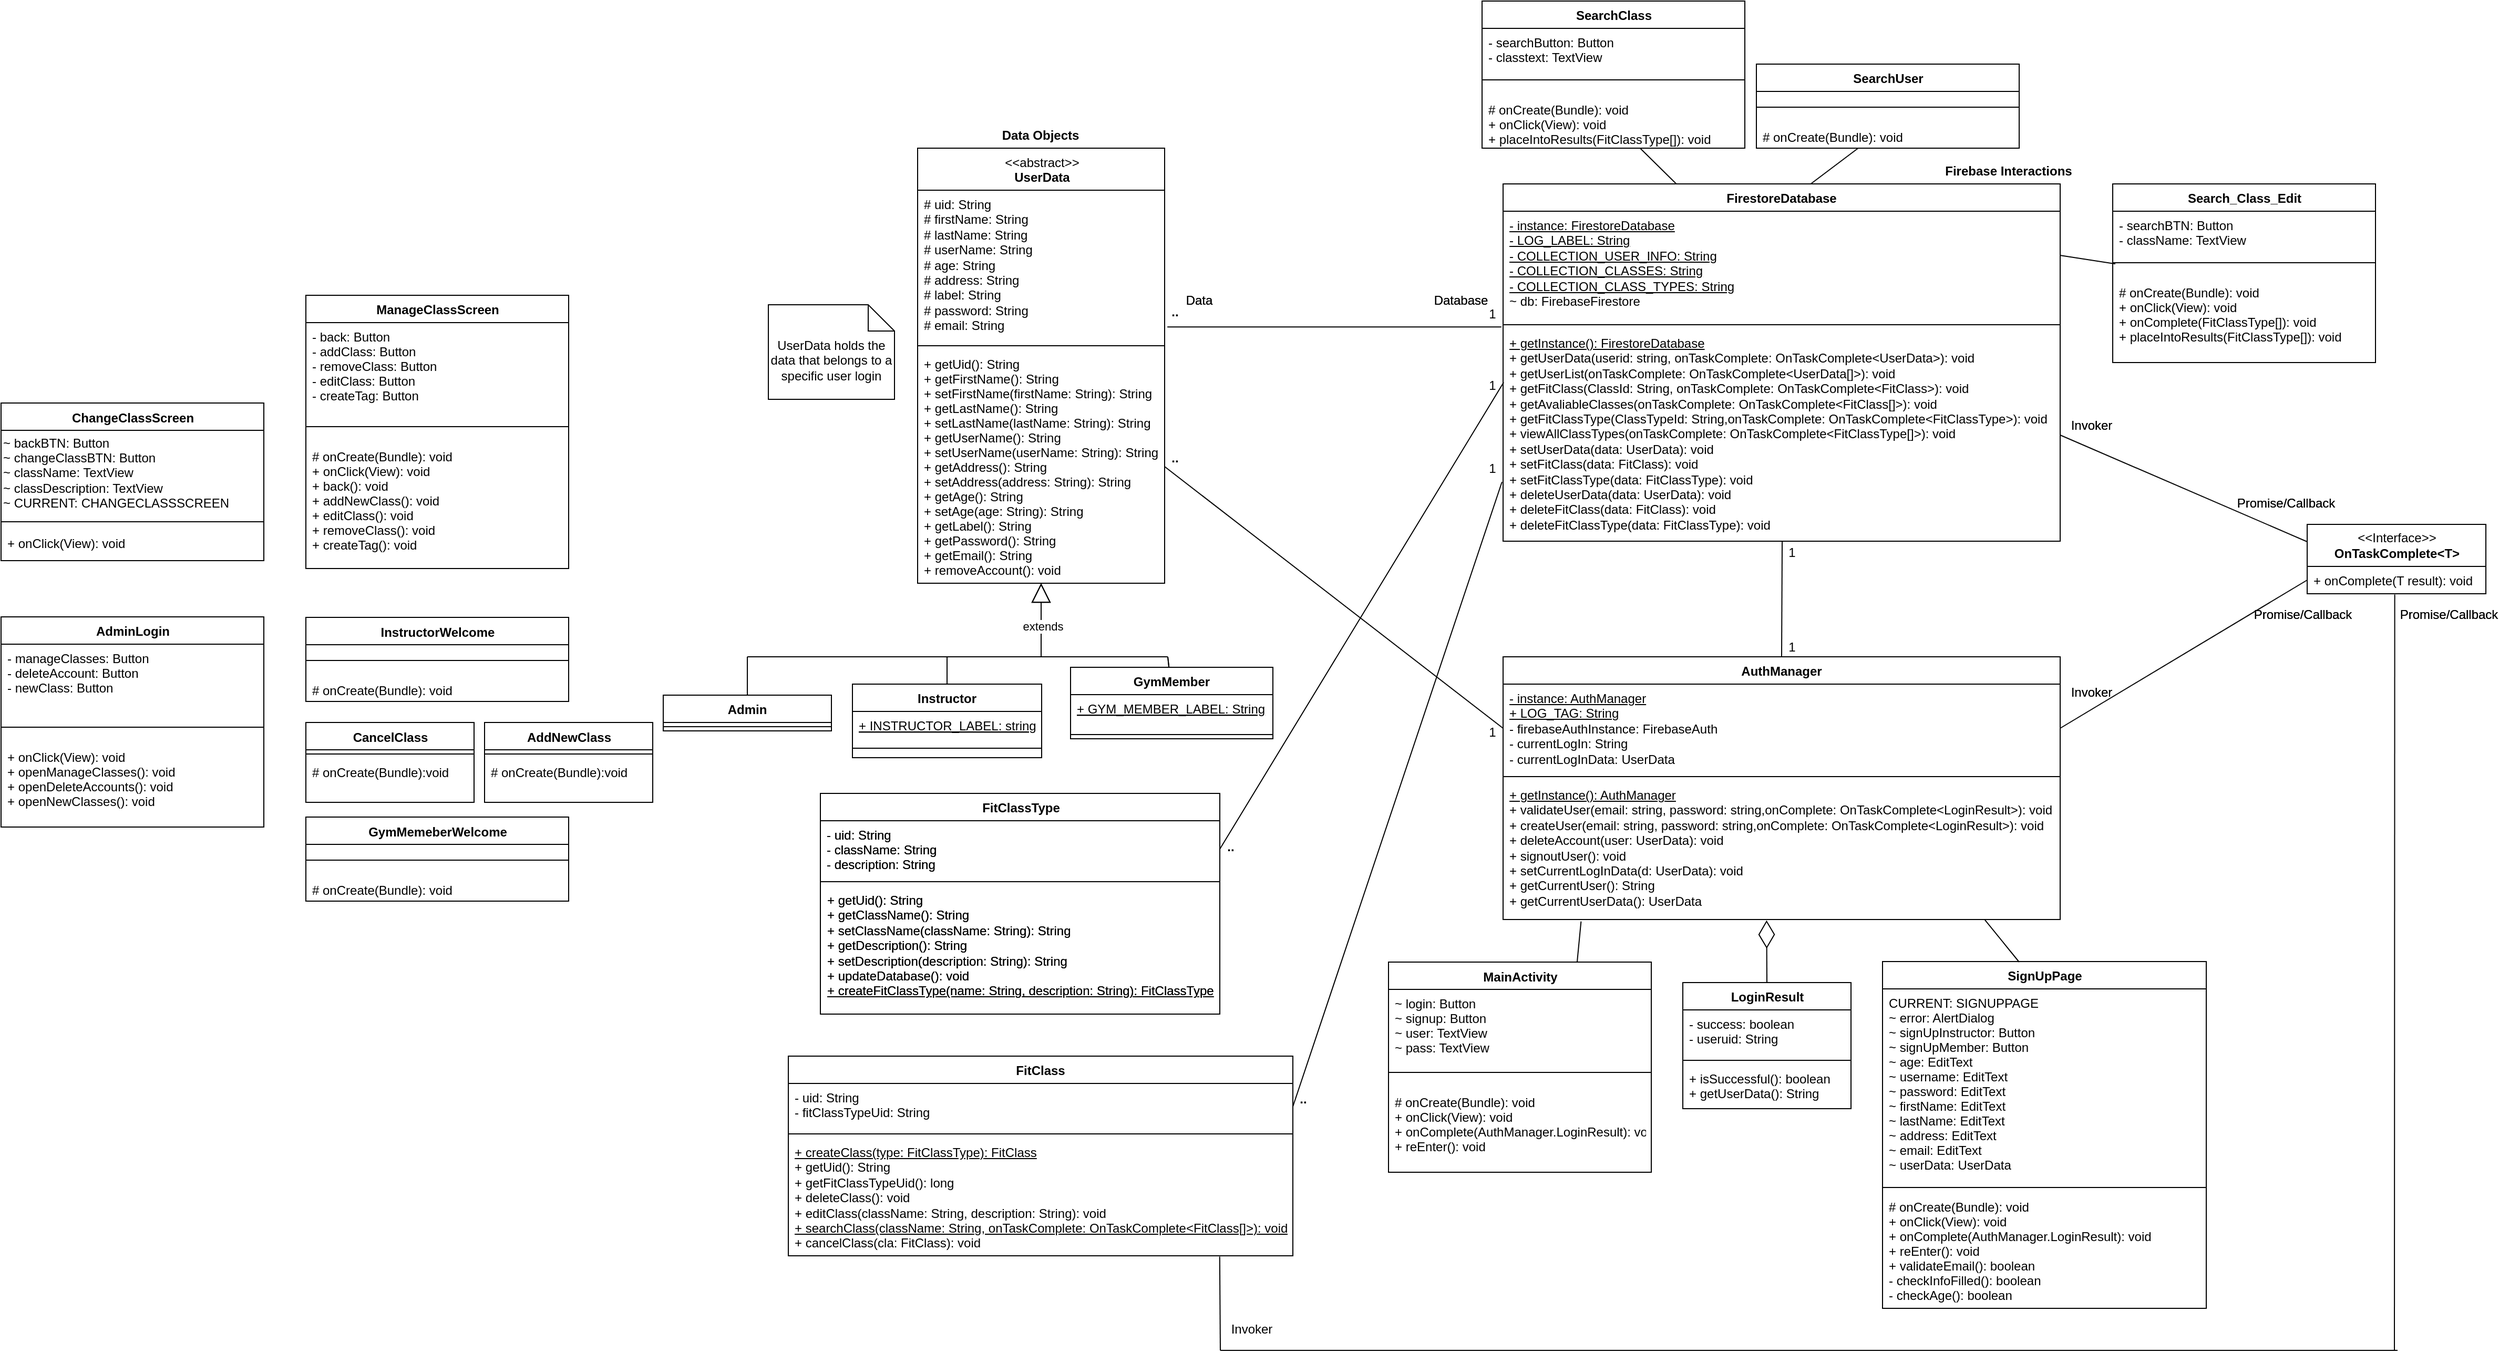 <mxfile version="15.3.5" type="device"><diagram id="C5RBs43oDa-KdzZeNtuy" name="Page-1"><mxGraphModel dx="3160" dy="2649" grid="1" gridSize="10" guides="1" tooltips="1" connect="1" arrows="1" fold="1" page="1" pageScale="1" pageWidth="827" pageHeight="1169" math="0" shadow="0"><root><mxCell id="WIyWlLk6GJQsqaUBKTNV-0"/><mxCell id="WIyWlLk6GJQsqaUBKTNV-1" parent="WIyWlLk6GJQsqaUBKTNV-0"/><mxCell id="qj3Pw4uuOBfCxaDQ0eWG-0" value="FirestoreDatabase&#10;" style="swimlane;fontStyle=1;align=center;verticalAlign=top;childLayout=stackLayout;horizontal=1;startSize=26;horizontalStack=0;resizeParent=1;resizeParentMax=0;resizeLast=0;collapsible=1;marginBottom=0;" parent="WIyWlLk6GJQsqaUBKTNV-1" vertex="1"><mxGeometry x="1469" y="-936" width="530" height="340" as="geometry"/></mxCell><mxCell id="qj3Pw4uuOBfCxaDQ0eWG-1" value="&lt;u&gt;- instance: FirestoreDatabase&lt;/u&gt;&lt;br&gt;&lt;u&gt;- LOG_LABEL: String&lt;/u&gt;&lt;br&gt;&lt;u&gt;- COLLECTION_USER_INFO: String&lt;/u&gt;&lt;br&gt;&lt;u&gt;- COLLECTION_CLASSES: String&lt;/u&gt;&lt;br&gt;&lt;u&gt;- COLLECTION_CLASS_TYPES: String&lt;/u&gt;&lt;br&gt;~ db: FirebaseFirestore" style="text;strokeColor=none;fillColor=none;align=left;verticalAlign=top;spacingLeft=4;spacingRight=4;overflow=hidden;rotatable=0;points=[[0,0.5],[1,0.5]];portConstraint=eastwest;html=1;" parent="qj3Pw4uuOBfCxaDQ0eWG-0" vertex="1"><mxGeometry y="26" width="530" height="104" as="geometry"/></mxCell><mxCell id="qj3Pw4uuOBfCxaDQ0eWG-2" value="" style="line;strokeWidth=1;fillColor=none;align=left;verticalAlign=middle;spacingTop=-1;spacingLeft=3;spacingRight=3;rotatable=0;labelPosition=right;points=[];portConstraint=eastwest;" parent="qj3Pw4uuOBfCxaDQ0eWG-0" vertex="1"><mxGeometry y="130" width="530" height="8" as="geometry"/></mxCell><mxCell id="qj3Pw4uuOBfCxaDQ0eWG-3" value="&lt;u&gt;+ getInstance(): FirestoreDatabase&lt;/u&gt;&lt;br&gt;+ getUserData(userid: string, onTaskComplete: OnTaskComplete&amp;lt;UserData&amp;gt;): void&lt;br&gt;+ getUserList(onTaskComplete: OnTaskComplete&amp;lt;UserData[]&amp;gt;): void&lt;br&gt;+ getFitClass(ClassId: String, onTaskComplete: OnTaskComplete&amp;lt;FitClass&amp;gt;): void&lt;br&gt;+ getAvaliableClasses(onTaskComplete: OnTaskComplete&amp;lt;FitClass[]&amp;gt;): void&lt;br&gt;+ getFitClassType(ClassTypeId: String,onTaskComplete: OnTaskComplete&amp;lt;FitClassType&amp;gt;): void&lt;br&gt;+ viewAllClassTypes(onTaskComplete: OnTaskComplete&amp;lt;FitClassType[]&amp;gt;): void&lt;br&gt;+ setUserData(data: UserData): void&lt;br&gt;+ setFitClass(data: FitClass): void&lt;br&gt;+ setFitClassType(data: FitClassType): void&lt;br&gt;+ deleteUserData(data: UserData): void&lt;br&gt;+ deleteFitClass(data: FitClass): void&lt;br&gt;+ deleteFitClassType(data: FitClassType): void" style="text;strokeColor=none;fillColor=none;align=left;verticalAlign=top;spacingLeft=4;spacingRight=4;overflow=hidden;rotatable=0;points=[[0,0.5],[1,0.5]];portConstraint=eastwest;html=1;" parent="qj3Pw4uuOBfCxaDQ0eWG-0" vertex="1"><mxGeometry y="138" width="530" height="202" as="geometry"/></mxCell><mxCell id="qj3Pw4uuOBfCxaDQ0eWG-4" value="AuthManager" style="swimlane;fontStyle=1;align=center;verticalAlign=top;childLayout=stackLayout;horizontal=1;startSize=26;horizontalStack=0;resizeParent=1;resizeParentMax=0;resizeLast=0;collapsible=1;marginBottom=0;" parent="WIyWlLk6GJQsqaUBKTNV-1" vertex="1"><mxGeometry x="1469" y="-486" width="530" height="250" as="geometry"/></mxCell><mxCell id="qj3Pw4uuOBfCxaDQ0eWG-5" value="&lt;u&gt;- instance: AuthManager&lt;br&gt;+ LOG_TAG: String&lt;/u&gt;&lt;br&gt;- firebaseAuthInstance: FirebaseAuth&lt;br&gt;- currentLogIn: String&lt;br&gt;- currentLogInData: UserData" style="text;strokeColor=none;fillColor=none;align=left;verticalAlign=top;spacingLeft=4;spacingRight=4;overflow=hidden;rotatable=0;points=[[0,0.5],[1,0.5]];portConstraint=eastwest;html=1;" parent="qj3Pw4uuOBfCxaDQ0eWG-4" vertex="1"><mxGeometry y="26" width="530" height="84" as="geometry"/></mxCell><mxCell id="qj3Pw4uuOBfCxaDQ0eWG-6" value="" style="line;strokeWidth=1;fillColor=none;align=left;verticalAlign=middle;spacingTop=-1;spacingLeft=3;spacingRight=3;rotatable=0;labelPosition=right;points=[];portConstraint=eastwest;" parent="qj3Pw4uuOBfCxaDQ0eWG-4" vertex="1"><mxGeometry y="110" width="530" height="8" as="geometry"/></mxCell><mxCell id="qj3Pw4uuOBfCxaDQ0eWG-7" value="&lt;u&gt;+ getInstance(): AuthManager&lt;/u&gt;&lt;br&gt;+ validateUser(email: string, password: string,onComplete: OnTaskComplete&amp;lt;LoginResult&amp;gt;): void&lt;br&gt;+ createUser(email: string, password: string,onComplete: OnTaskComplete&amp;lt;LoginResult&amp;gt;): void&lt;br&gt;+ deleteAccount(user: UserData): void&lt;br&gt;+ signoutUser(): void&lt;br&gt;+ setCurrentLogInData(d: UserData): void&lt;br&gt;+ getCurrentUser(): String&lt;br&gt;+ getCurrentUserData(): UserData" style="text;strokeColor=none;fillColor=none;align=left;verticalAlign=top;spacingLeft=4;spacingRight=4;overflow=hidden;rotatable=0;points=[[0,0.5],[1,0.5]];portConstraint=eastwest;html=1;" parent="qj3Pw4uuOBfCxaDQ0eWG-4" vertex="1"><mxGeometry y="118" width="530" height="132" as="geometry"/></mxCell><mxCell id="qj3Pw4uuOBfCxaDQ0eWG-10" value="&lt;span style=&quot;font-weight: normal&quot;&gt;&amp;lt;&amp;lt;abstract&amp;gt;&amp;gt;&lt;/span&gt;&lt;br&gt;UserData" style="swimlane;fontStyle=1;align=center;verticalAlign=top;childLayout=stackLayout;horizontal=1;startSize=40;horizontalStack=0;resizeParent=1;resizeParentMax=0;resizeLast=0;collapsible=1;marginBottom=0;html=1;" parent="WIyWlLk6GJQsqaUBKTNV-1" vertex="1"><mxGeometry x="912" y="-970" width="235" height="414" as="geometry"/></mxCell><mxCell id="qj3Pw4uuOBfCxaDQ0eWG-11" value="# uid: String&lt;br&gt;# firstName: String&lt;br&gt;# lastName: String&lt;br&gt;# userName: String&lt;br&gt;# age: String&lt;br&gt;# address: String&lt;br&gt;# label: String&lt;br&gt;# password: String&lt;br&gt;# email: String" style="text;strokeColor=none;fillColor=none;align=left;verticalAlign=top;spacingLeft=4;spacingRight=4;overflow=hidden;rotatable=0;points=[[0,0.5],[1,0.5]];portConstraint=eastwest;html=1;" parent="qj3Pw4uuOBfCxaDQ0eWG-10" vertex="1"><mxGeometry y="40" width="235" height="144" as="geometry"/></mxCell><mxCell id="qj3Pw4uuOBfCxaDQ0eWG-12" value="" style="line;strokeWidth=1;fillColor=none;align=left;verticalAlign=middle;spacingTop=-1;spacingLeft=3;spacingRight=3;rotatable=0;labelPosition=right;points=[];portConstraint=eastwest;" parent="qj3Pw4uuOBfCxaDQ0eWG-10" vertex="1"><mxGeometry y="184" width="235" height="8" as="geometry"/></mxCell><mxCell id="qj3Pw4uuOBfCxaDQ0eWG-13" value="+ getUid(): String&#10;+ getFirstName(): String&#10;+ setFirstName(firstName: String): String&#10;+ getLastName(): String&#10;+ setLastName(lastName: String): String&#10;+ getUserName(): String&#10;+ setUserName(userName: String): String&#10;+ getAddress(): String&#10;+ setAddress(address: String): String&#10;+ getAge(): String&#10;+ setAge(age: String): String&#10;+ getLabel(): String&#10;+ getPassword(): String&#10;+ getEmail(): String&#10;+ removeAccount(): void" style="text;strokeColor=none;fillColor=none;align=left;verticalAlign=top;spacingLeft=4;spacingRight=4;overflow=hidden;rotatable=0;points=[[0,0.5],[1,0.5]];portConstraint=eastwest;" parent="qj3Pw4uuOBfCxaDQ0eWG-10" vertex="1"><mxGeometry y="192" width="235" height="222" as="geometry"/></mxCell><mxCell id="qj3Pw4uuOBfCxaDQ0eWG-15" value="Firebase Interactions" style="text;align=center;fontStyle=1;verticalAlign=middle;spacingLeft=3;spacingRight=3;strokeColor=none;rotatable=0;points=[[0,0.5],[1,0.5]];portConstraint=eastwest;" parent="WIyWlLk6GJQsqaUBKTNV-1" vertex="1"><mxGeometry x="1910" y="-962" width="80" height="26" as="geometry"/></mxCell><mxCell id="qj3Pw4uuOBfCxaDQ0eWG-17" value="Data Objects" style="text;align=center;fontStyle=1;verticalAlign=middle;spacingLeft=3;spacingRight=3;strokeColor=none;rotatable=0;points=[[0,0.5],[1,0.5]];portConstraint=eastwest;" parent="WIyWlLk6GJQsqaUBKTNV-1" vertex="1"><mxGeometry x="989" y="-996" width="80" height="26" as="geometry"/></mxCell><mxCell id="qj3Pw4uuOBfCxaDQ0eWG-18" value="FitClass" style="swimlane;fontStyle=1;align=center;verticalAlign=top;childLayout=stackLayout;horizontal=1;startSize=26;horizontalStack=0;resizeParent=1;resizeParentMax=0;resizeLast=0;collapsible=1;marginBottom=0;" parent="WIyWlLk6GJQsqaUBKTNV-1" vertex="1"><mxGeometry x="789" y="-106" width="480" height="190" as="geometry"/></mxCell><mxCell id="qj3Pw4uuOBfCxaDQ0eWG-19" value="- uid: String&#10;- fitClassTypeUid: String" style="text;strokeColor=none;fillColor=none;align=left;verticalAlign=top;spacingLeft=4;spacingRight=4;overflow=hidden;rotatable=0;points=[[0,0.5],[1,0.5]];portConstraint=eastwest;" parent="qj3Pw4uuOBfCxaDQ0eWG-18" vertex="1"><mxGeometry y="26" width="480" height="44" as="geometry"/></mxCell><mxCell id="qj3Pw4uuOBfCxaDQ0eWG-20" value="" style="line;strokeWidth=1;fillColor=none;align=left;verticalAlign=middle;spacingTop=-1;spacingLeft=3;spacingRight=3;rotatable=0;labelPosition=right;points=[];portConstraint=eastwest;" parent="qj3Pw4uuOBfCxaDQ0eWG-18" vertex="1"><mxGeometry y="70" width="480" height="8" as="geometry"/></mxCell><mxCell id="qj3Pw4uuOBfCxaDQ0eWG-21" value="&lt;u&gt;+ createClass(type: FitClassType): FitClass&lt;/u&gt;&lt;br&gt;+ getUid(): String&lt;br&gt;+ getFitClassTypeUid(): long&lt;br&gt;+ deleteClass(): void&lt;br&gt;+ editClass(className: String, description: String): void&lt;br&gt;&lt;u&gt;+ searchClass(className: String, onTaskComplete: OnTaskComplete&amp;lt;FitClass[]&amp;gt;): void&lt;/u&gt;&lt;br&gt;+ cancelClass(cla: FitClass): void" style="text;strokeColor=none;fillColor=none;align=left;verticalAlign=top;spacingLeft=4;spacingRight=4;overflow=hidden;rotatable=0;points=[[0,0.5],[1,0.5]];portConstraint=eastwest;html=1;" parent="qj3Pw4uuOBfCxaDQ0eWG-18" vertex="1"><mxGeometry y="78" width="480" height="112" as="geometry"/></mxCell><mxCell id="qj3Pw4uuOBfCxaDQ0eWG-22" value="UserData holds the data that belongs to a specific user login" style="shape=note2;boundedLbl=1;whiteSpace=wrap;html=1;size=25;verticalAlign=top;align=center;" parent="WIyWlLk6GJQsqaUBKTNV-1" vertex="1"><mxGeometry x="770" y="-821" width="120" height="90" as="geometry"/></mxCell><mxCell id="qj3Pw4uuOBfCxaDQ0eWG-23" value="Admin" style="swimlane;fontStyle=1;align=center;verticalAlign=top;childLayout=stackLayout;horizontal=1;startSize=26;horizontalStack=0;resizeParent=1;resizeParentMax=0;resizeLast=0;collapsible=1;marginBottom=0;" parent="WIyWlLk6GJQsqaUBKTNV-1" vertex="1"><mxGeometry x="670" y="-449.5" width="160" height="34" as="geometry"/></mxCell><mxCell id="qj3Pw4uuOBfCxaDQ0eWG-25" value="" style="line;strokeWidth=1;fillColor=none;align=left;verticalAlign=middle;spacingTop=-1;spacingLeft=3;spacingRight=3;rotatable=0;labelPosition=right;points=[];portConstraint=eastwest;" parent="qj3Pw4uuOBfCxaDQ0eWG-23" vertex="1"><mxGeometry y="26" width="160" height="8" as="geometry"/></mxCell><mxCell id="qj3Pw4uuOBfCxaDQ0eWG-27" value="Instructor" style="swimlane;fontStyle=1;align=center;verticalAlign=top;childLayout=stackLayout;horizontal=1;startSize=26;horizontalStack=0;resizeParent=1;resizeParentMax=0;resizeLast=0;collapsible=1;marginBottom=0;" parent="WIyWlLk6GJQsqaUBKTNV-1" vertex="1"><mxGeometry x="850" y="-460" width="180" height="70" as="geometry"/></mxCell><mxCell id="qj3Pw4uuOBfCxaDQ0eWG-28" value="+ INSTRUCTOR_LABEL: string" style="text;strokeColor=none;fillColor=none;align=left;verticalAlign=top;spacingLeft=4;spacingRight=4;overflow=hidden;rotatable=0;points=[[0,0.5],[1,0.5]];portConstraint=eastwest;fontStyle=4" parent="qj3Pw4uuOBfCxaDQ0eWG-27" vertex="1"><mxGeometry y="26" width="180" height="26" as="geometry"/></mxCell><mxCell id="qj3Pw4uuOBfCxaDQ0eWG-29" value="" style="line;strokeWidth=1;fillColor=none;align=left;verticalAlign=middle;spacingTop=-1;spacingLeft=3;spacingRight=3;rotatable=0;labelPosition=right;points=[];portConstraint=eastwest;" parent="qj3Pw4uuOBfCxaDQ0eWG-27" vertex="1"><mxGeometry y="52" width="180" height="18" as="geometry"/></mxCell><mxCell id="qj3Pw4uuOBfCxaDQ0eWG-31" value="GymMember" style="swimlane;fontStyle=1;align=center;verticalAlign=top;childLayout=stackLayout;horizontal=1;startSize=26;horizontalStack=0;resizeParent=1;resizeParentMax=0;resizeLast=0;collapsible=1;marginBottom=0;" parent="WIyWlLk6GJQsqaUBKTNV-1" vertex="1"><mxGeometry x="1057.5" y="-476" width="192.5" height="68" as="geometry"/></mxCell><mxCell id="qj3Pw4uuOBfCxaDQ0eWG-32" value="+ GYM_MEMBER_LABEL: String" style="text;strokeColor=none;fillColor=none;align=left;verticalAlign=top;spacingLeft=4;spacingRight=4;overflow=hidden;rotatable=0;points=[[0,0.5],[1,0.5]];portConstraint=eastwest;fontStyle=4" parent="qj3Pw4uuOBfCxaDQ0eWG-31" vertex="1"><mxGeometry y="26" width="192.5" height="34" as="geometry"/></mxCell><mxCell id="qj3Pw4uuOBfCxaDQ0eWG-33" value="" style="line;strokeWidth=1;fillColor=none;align=left;verticalAlign=middle;spacingTop=-1;spacingLeft=3;spacingRight=3;rotatable=0;labelPosition=right;points=[];portConstraint=eastwest;" parent="qj3Pw4uuOBfCxaDQ0eWG-31" vertex="1"><mxGeometry y="60" width="192.5" height="8" as="geometry"/></mxCell><mxCell id="qj3Pw4uuOBfCxaDQ0eWG-36" value="extends" style="endArrow=block;endSize=16;endFill=0;html=1;entryX=0.5;entryY=1;entryDx=0;entryDy=0;entryPerimeter=0;" parent="WIyWlLk6GJQsqaUBKTNV-1" target="qj3Pw4uuOBfCxaDQ0eWG-13" edge="1"><mxGeometry x="-0.133" y="-1" width="160" relative="1" as="geometry"><mxPoint x="1029.5" y="-486" as="sourcePoint"/><mxPoint x="1031.5" y="-556" as="targetPoint"/><mxPoint y="1" as="offset"/></mxGeometry></mxCell><mxCell id="qj3Pw4uuOBfCxaDQ0eWG-38" value="" style="endArrow=none;html=1;" parent="WIyWlLk6GJQsqaUBKTNV-1" edge="1"><mxGeometry width="50" height="50" relative="1" as="geometry"><mxPoint x="750" y="-486" as="sourcePoint"/><mxPoint x="1150" y="-486" as="targetPoint"/></mxGeometry></mxCell><mxCell id="qj3Pw4uuOBfCxaDQ0eWG-39" value="" style="endArrow=none;html=1;exitX=0.486;exitY=-0.007;exitDx=0;exitDy=0;exitPerimeter=0;" parent="WIyWlLk6GJQsqaUBKTNV-1" source="qj3Pw4uuOBfCxaDQ0eWG-31" edge="1"><mxGeometry width="50" height="50" relative="1" as="geometry"><mxPoint x="1000" y="-256" as="sourcePoint"/><mxPoint x="1150" y="-486" as="targetPoint"/></mxGeometry></mxCell><mxCell id="qj3Pw4uuOBfCxaDQ0eWG-40" value="" style="endArrow=none;html=1;exitX=0.5;exitY=0;exitDx=0;exitDy=0;" parent="WIyWlLk6GJQsqaUBKTNV-1" source="qj3Pw4uuOBfCxaDQ0eWG-23" edge="1"><mxGeometry width="50" height="50" relative="1" as="geometry"><mxPoint x="830" y="-246" as="sourcePoint"/><mxPoint x="750" y="-486" as="targetPoint"/></mxGeometry></mxCell><mxCell id="qj3Pw4uuOBfCxaDQ0eWG-41" value="" style="endArrow=none;html=1;exitX=0.5;exitY=0;exitDx=0;exitDy=0;" parent="WIyWlLk6GJQsqaUBKTNV-1" source="qj3Pw4uuOBfCxaDQ0eWG-27" edge="1"><mxGeometry width="50" height="50" relative="1" as="geometry"><mxPoint x="980" y="-136" as="sourcePoint"/><mxPoint x="940" y="-486" as="targetPoint"/></mxGeometry></mxCell><mxCell id="KuLqI49KW8a4QAhjE9KD-0" value="" style="endArrow=diamondThin;endFill=0;endSize=24;html=1;sourcePerimeterSpacing=8;targetPerimeterSpacing=8;exitX=0.5;exitY=0;exitDx=0;exitDy=0;entryX=0.473;entryY=1.006;entryDx=0;entryDy=0;entryPerimeter=0;" parent="WIyWlLk6GJQsqaUBKTNV-1" source="KuLqI49KW8a4QAhjE9KD-1" target="qj3Pw4uuOBfCxaDQ0eWG-7" edge="1"><mxGeometry width="160" relative="1" as="geometry"><mxPoint x="1484" y="-108" as="sourcePoint"/><mxPoint x="1719" y="-256" as="targetPoint"/></mxGeometry></mxCell><mxCell id="KuLqI49KW8a4QAhjE9KD-1" value="LoginResult" style="swimlane;fontStyle=1;align=center;verticalAlign=top;childLayout=stackLayout;horizontal=1;startSize=26;horizontalStack=0;resizeParent=1;resizeParentMax=0;resizeLast=0;collapsible=1;marginBottom=0;hachureGap=4;pointerEvents=0;html=1;" parent="WIyWlLk6GJQsqaUBKTNV-1" vertex="1"><mxGeometry x="1640" y="-176" width="160" height="120" as="geometry"/></mxCell><mxCell id="KuLqI49KW8a4QAhjE9KD-2" value="- success: boolean&#10;- useruid: String " style="text;strokeColor=none;fillColor=none;align=left;verticalAlign=top;spacingLeft=4;spacingRight=4;overflow=hidden;rotatable=0;points=[[0,0.5],[1,0.5]];portConstraint=eastwest;" parent="KuLqI49KW8a4QAhjE9KD-1" vertex="1"><mxGeometry y="26" width="160" height="44" as="geometry"/></mxCell><mxCell id="KuLqI49KW8a4QAhjE9KD-3" value="" style="line;strokeWidth=1;fillColor=none;align=left;verticalAlign=middle;spacingTop=-1;spacingLeft=3;spacingRight=3;rotatable=0;labelPosition=right;points=[];portConstraint=eastwest;" parent="KuLqI49KW8a4QAhjE9KD-1" vertex="1"><mxGeometry y="70" width="160" height="8" as="geometry"/></mxCell><mxCell id="KuLqI49KW8a4QAhjE9KD-4" value="+ isSuccessful(): boolean&#10;+ getUserData(): String" style="text;strokeColor=none;fillColor=none;align=left;verticalAlign=top;spacingLeft=4;spacingRight=4;overflow=hidden;rotatable=0;points=[[0,0.5],[1,0.5]];portConstraint=eastwest;" parent="KuLqI49KW8a4QAhjE9KD-1" vertex="1"><mxGeometry y="78" width="160" height="42" as="geometry"/></mxCell><mxCell id="KuLqI49KW8a4QAhjE9KD-5" value="&amp;lt;&amp;lt;Interface&amp;gt;&amp;gt;&lt;br&gt;&lt;b&gt;OnTaskComplete&amp;lt;T&amp;gt;&lt;/b&gt;" style="swimlane;fontStyle=0;childLayout=stackLayout;horizontal=1;startSize=40;fillColor=none;horizontalStack=0;resizeParent=1;resizeParentMax=0;resizeLast=0;collapsible=1;marginBottom=0;hachureGap=4;pointerEvents=0;html=1;" parent="WIyWlLk6GJQsqaUBKTNV-1" vertex="1"><mxGeometry x="2234" y="-612" width="170" height="66" as="geometry"/></mxCell><mxCell id="KuLqI49KW8a4QAhjE9KD-6" value="+ onComplete(T result): void" style="text;strokeColor=none;fillColor=none;align=left;verticalAlign=top;spacingLeft=4;spacingRight=4;overflow=hidden;rotatable=0;points=[[0,0.5],[1,0.5]];portConstraint=eastwest;" parent="KuLqI49KW8a4QAhjE9KD-5" vertex="1"><mxGeometry y="40" width="170" height="26" as="geometry"/></mxCell><mxCell id="KuLqI49KW8a4QAhjE9KD-13" value="" style="endArrow=none;html=1;startSize=14;endSize=14;sourcePerimeterSpacing=8;targetPerimeterSpacing=8;entryX=1;entryY=0.5;entryDx=0;entryDy=0;exitX=0;exitY=0.25;exitDx=0;exitDy=0;" parent="WIyWlLk6GJQsqaUBKTNV-1" source="KuLqI49KW8a4QAhjE9KD-5" target="qj3Pw4uuOBfCxaDQ0eWG-3" edge="1"><mxGeometry width="50" height="50" relative="1" as="geometry"><mxPoint x="2209" y="-586" as="sourcePoint"/><mxPoint x="2359" y="-702" as="targetPoint"/></mxGeometry></mxCell><mxCell id="KuLqI49KW8a4QAhjE9KD-14" value="" style="endArrow=none;html=1;startSize=14;endSize=14;sourcePerimeterSpacing=8;targetPerimeterSpacing=8;exitX=0;exitY=0.5;exitDx=0;exitDy=0;entryX=1;entryY=0.5;entryDx=0;entryDy=0;" parent="WIyWlLk6GJQsqaUBKTNV-1" source="KuLqI49KW8a4QAhjE9KD-6" target="qj3Pw4uuOBfCxaDQ0eWG-5" edge="1"><mxGeometry width="50" height="50" relative="1" as="geometry"><mxPoint x="2019" y="-572" as="sourcePoint"/><mxPoint x="2399" y="-682" as="targetPoint"/></mxGeometry></mxCell><mxCell id="KuLqI49KW8a4QAhjE9KD-15" value="Promise/Callback" style="text;html=1;strokeColor=none;fillColor=none;align=center;verticalAlign=middle;whiteSpace=wrap;rounded=0;hachureGap=4;pointerEvents=0;" parent="WIyWlLk6GJQsqaUBKTNV-1" vertex="1"><mxGeometry x="2194" y="-642" width="40" height="20" as="geometry"/></mxCell><mxCell id="KuLqI49KW8a4QAhjE9KD-16" value="Promise/Callback" style="text;html=1;strokeColor=none;fillColor=none;align=center;verticalAlign=middle;whiteSpace=wrap;rounded=0;hachureGap=4;pointerEvents=0;" parent="WIyWlLk6GJQsqaUBKTNV-1" vertex="1"><mxGeometry x="2210" y="-536" width="40" height="20" as="geometry"/></mxCell><mxCell id="KuLqI49KW8a4QAhjE9KD-17" value="Invoker" style="text;html=1;strokeColor=none;fillColor=none;align=center;verticalAlign=middle;whiteSpace=wrap;rounded=0;hachureGap=4;pointerEvents=0;" parent="WIyWlLk6GJQsqaUBKTNV-1" vertex="1"><mxGeometry x="2009" y="-716" width="40" height="20" as="geometry"/></mxCell><mxCell id="KuLqI49KW8a4QAhjE9KD-18" value="Invoker" style="text;html=1;strokeColor=none;fillColor=none;align=center;verticalAlign=middle;whiteSpace=wrap;rounded=0;hachureGap=4;pointerEvents=0;" parent="WIyWlLk6GJQsqaUBKTNV-1" vertex="1"><mxGeometry x="2009" y="-462" width="40" height="20" as="geometry"/></mxCell><mxCell id="KuLqI49KW8a4QAhjE9KD-19" value="" style="endArrow=none;html=1;startSize=14;endSize=14;sourcePerimeterSpacing=8;targetPerimeterSpacing=8;entryX=-0.003;entryY=-0.009;entryDx=0;entryDy=0;entryPerimeter=0;exitX=1.011;exitY=0.904;exitDx=0;exitDy=0;exitPerimeter=0;" parent="WIyWlLk6GJQsqaUBKTNV-1" source="qj3Pw4uuOBfCxaDQ0eWG-11" target="qj3Pw4uuOBfCxaDQ0eWG-3" edge="1"><mxGeometry width="50" height="50" relative="1" as="geometry"><mxPoint x="1289" y="-686" as="sourcePoint"/><mxPoint x="1339" y="-736" as="targetPoint"/></mxGeometry></mxCell><mxCell id="KuLqI49KW8a4QAhjE9KD-20" value="Data" style="text;html=1;strokeColor=none;fillColor=none;align=center;verticalAlign=middle;whiteSpace=wrap;rounded=0;hachureGap=4;pointerEvents=0;" parent="WIyWlLk6GJQsqaUBKTNV-1" vertex="1"><mxGeometry x="1159.5" y="-835" width="40" height="20" as="geometry"/></mxCell><mxCell id="KuLqI49KW8a4QAhjE9KD-21" value="Database" style="text;html=1;strokeColor=none;fillColor=none;align=center;verticalAlign=middle;whiteSpace=wrap;rounded=0;hachureGap=4;pointerEvents=0;" parent="WIyWlLk6GJQsqaUBKTNV-1" vertex="1"><mxGeometry x="1409" y="-835" width="40" height="20" as="geometry"/></mxCell><mxCell id="KuLqI49KW8a4QAhjE9KD-24" value="" style="endArrow=none;html=1;startSize=14;endSize=14;sourcePerimeterSpacing=8;targetPerimeterSpacing=8;entryX=0.49;entryY=1.027;entryDx=0;entryDy=0;entryPerimeter=0;" parent="WIyWlLk6GJQsqaUBKTNV-1" target="KuLqI49KW8a4QAhjE9KD-6" edge="1"><mxGeometry width="50" height="50" relative="1" as="geometry"><mxPoint x="2317" y="174" as="sourcePoint"/><mxPoint x="2369" y="-436" as="targetPoint"/></mxGeometry></mxCell><mxCell id="KuLqI49KW8a4QAhjE9KD-26" value="Promise/Callback" style="text;html=1;strokeColor=none;fillColor=none;align=center;verticalAlign=middle;whiteSpace=wrap;rounded=0;hachureGap=4;pointerEvents=0;" parent="WIyWlLk6GJQsqaUBKTNV-1" vertex="1"><mxGeometry x="2349" y="-536" width="40" height="20" as="geometry"/></mxCell><mxCell id="KuLqI49KW8a4QAhjE9KD-27" value="FitClassType" style="swimlane;fontStyle=1;align=center;verticalAlign=top;childLayout=stackLayout;horizontal=1;startSize=26;horizontalStack=0;resizeParent=1;resizeParentMax=0;resizeLast=0;collapsible=1;marginBottom=0;hachureGap=4;pointerEvents=0;html=1;" parent="WIyWlLk6GJQsqaUBKTNV-1" vertex="1"><mxGeometry x="819.5" y="-356" width="380" height="210" as="geometry"/></mxCell><mxCell id="KuLqI49KW8a4QAhjE9KD-28" value="- uid: String&#10;- className: String&#10;- description: String&#10;" style="text;strokeColor=none;fillColor=none;align=left;verticalAlign=top;spacingLeft=4;spacingRight=4;overflow=hidden;rotatable=0;points=[[0,0.5],[1,0.5]];portConstraint=eastwest;" parent="KuLqI49KW8a4QAhjE9KD-27" vertex="1"><mxGeometry y="26" width="380" height="54" as="geometry"/></mxCell><mxCell id="KuLqI49KW8a4QAhjE9KD-29" value="" style="line;strokeWidth=1;fillColor=none;align=left;verticalAlign=middle;spacingTop=-1;spacingLeft=3;spacingRight=3;rotatable=0;labelPosition=right;points=[];portConstraint=eastwest;" parent="KuLqI49KW8a4QAhjE9KD-27" vertex="1"><mxGeometry y="80" width="380" height="8" as="geometry"/></mxCell><mxCell id="KuLqI49KW8a4QAhjE9KD-30" value="+ getUid(): String&lt;br&gt;+ getClassName(): String&lt;br&gt;+ setClassName(className: String): String&lt;br&gt;+ getDescription(): String&lt;br&gt;+ setDescription(description: String): String&lt;br&gt;+ updateDatabase(): void&lt;br&gt;&lt;u&gt;+ createFitClassType(name: String, description: String): FitClassType&lt;/u&gt;" style="text;strokeColor=none;fillColor=none;align=left;verticalAlign=top;spacingLeft=4;spacingRight=4;overflow=hidden;rotatable=0;points=[[0,0.5],[1,0.5]];portConstraint=eastwest;html=1;" parent="KuLqI49KW8a4QAhjE9KD-27" vertex="1"><mxGeometry y="88" width="380" height="122" as="geometry"/></mxCell><mxCell id="KuLqI49KW8a4QAhjE9KD-31" value="" style="endArrow=none;html=1;startSize=14;endSize=14;sourcePerimeterSpacing=8;targetPerimeterSpacing=8;entryX=0;entryY=0.5;entryDx=0;entryDy=0;exitX=1;exitY=0.5;exitDx=0;exitDy=0;" parent="WIyWlLk6GJQsqaUBKTNV-1" source="qj3Pw4uuOBfCxaDQ0eWG-13" target="qj3Pw4uuOBfCxaDQ0eWG-5" edge="1"><mxGeometry width="50" height="50" relative="1" as="geometry"><mxPoint x="1319" y="-516" as="sourcePoint"/><mxPoint x="1369" y="-566" as="targetPoint"/></mxGeometry></mxCell><mxCell id="KuLqI49KW8a4QAhjE9KD-32" value="" style="endArrow=none;html=1;startSize=14;endSize=14;sourcePerimeterSpacing=8;targetPerimeterSpacing=8;exitX=1;exitY=0.5;exitDx=0;exitDy=0;entryX=0.001;entryY=0.252;entryDx=0;entryDy=0;entryPerimeter=0;" parent="WIyWlLk6GJQsqaUBKTNV-1" source="KuLqI49KW8a4QAhjE9KD-28" target="qj3Pw4uuOBfCxaDQ0eWG-3" edge="1"><mxGeometry width="50" height="50" relative="1" as="geometry"><mxPoint x="1229" y="-386" as="sourcePoint"/><mxPoint x="1279" y="-436" as="targetPoint"/></mxGeometry></mxCell><mxCell id="KuLqI49KW8a4QAhjE9KD-33" value="" style="endArrow=none;html=1;startSize=14;endSize=14;sourcePerimeterSpacing=8;targetPerimeterSpacing=8;exitX=1;exitY=0.5;exitDx=0;exitDy=0;entryX=-0.002;entryY=0.721;entryDx=0;entryDy=0;entryPerimeter=0;" parent="WIyWlLk6GJQsqaUBKTNV-1" source="qj3Pw4uuOBfCxaDQ0eWG-19" target="qj3Pw4uuOBfCxaDQ0eWG-3" edge="1"><mxGeometry width="50" height="50" relative="1" as="geometry"><mxPoint x="1299" y="-196" as="sourcePoint"/><mxPoint x="1349" y="-246" as="targetPoint"/></mxGeometry></mxCell><mxCell id="SnNktxE2FoXoKytn3FZG-4" value="AddNewClass" style="swimlane;fontStyle=1;align=center;verticalAlign=top;childLayout=stackLayout;horizontal=1;startSize=26;horizontalStack=0;resizeParent=1;resizeParentMax=0;resizeLast=0;collapsible=1;marginBottom=0;hachureGap=4;pointerEvents=0;html=1;" parent="WIyWlLk6GJQsqaUBKTNV-1" vertex="1"><mxGeometry x="500" y="-423.5" width="160" height="76" as="geometry"/></mxCell><mxCell id="SnNktxE2FoXoKytn3FZG-6" value="" style="line;strokeWidth=1;fillColor=none;align=left;verticalAlign=middle;spacingTop=-1;spacingLeft=3;spacingRight=3;rotatable=0;labelPosition=right;points=[];portConstraint=eastwest;" parent="SnNktxE2FoXoKytn3FZG-4" vertex="1"><mxGeometry y="26" width="160" height="8" as="geometry"/></mxCell><mxCell id="SnNktxE2FoXoKytn3FZG-7" value="# onCreate(Bundle):void" style="text;strokeColor=none;fillColor=none;align=left;verticalAlign=top;spacingLeft=4;spacingRight=4;overflow=hidden;rotatable=0;points=[[0,0.5],[1,0.5]];portConstraint=eastwest;" parent="SnNktxE2FoXoKytn3FZG-4" vertex="1"><mxGeometry y="34" width="160" height="42" as="geometry"/></mxCell><mxCell id="SnNktxE2FoXoKytn3FZG-14" value="AdminLogin" style="swimlane;fontStyle=1;align=center;verticalAlign=top;childLayout=stackLayout;horizontal=1;startSize=26;horizontalStack=0;resizeParent=1;resizeParentMax=0;resizeLast=0;collapsible=1;marginBottom=0;hachureGap=4;pointerEvents=0;html=1;" parent="WIyWlLk6GJQsqaUBKTNV-1" vertex="1"><mxGeometry x="40" y="-524" width="250" height="200" as="geometry"/></mxCell><mxCell id="SnNktxE2FoXoKytn3FZG-15" value="- manageClasses: Button&#10;- deleteAccount: Button&#10;- newClass: Button" style="text;strokeColor=none;fillColor=none;align=left;verticalAlign=top;spacingLeft=4;spacingRight=4;overflow=hidden;rotatable=0;points=[[0,0.5],[1,0.5]];portConstraint=eastwest;" parent="SnNktxE2FoXoKytn3FZG-14" vertex="1"><mxGeometry y="26" width="250" height="64" as="geometry"/></mxCell><mxCell id="SnNktxE2FoXoKytn3FZG-16" value="" style="line;strokeWidth=1;fillColor=none;align=left;verticalAlign=middle;spacingTop=-1;spacingLeft=3;spacingRight=3;rotatable=0;labelPosition=right;points=[];portConstraint=eastwest;" parent="SnNktxE2FoXoKytn3FZG-14" vertex="1"><mxGeometry y="90" width="250" height="30" as="geometry"/></mxCell><mxCell id="SnNktxE2FoXoKytn3FZG-17" value="+ onClick(View): void&#10;+ openManageClasses(): void&#10;+ openDeleteAccounts(): void&#10;+ openNewClasses(): void" style="text;strokeColor=none;fillColor=none;align=left;verticalAlign=top;spacingLeft=4;spacingRight=4;overflow=hidden;rotatable=0;points=[[0,0.5],[1,0.5]];portConstraint=eastwest;" parent="SnNktxE2FoXoKytn3FZG-14" vertex="1"><mxGeometry y="120" width="250" height="80" as="geometry"/></mxCell><mxCell id="SnNktxE2FoXoKytn3FZG-18" value="CancelClass" style="swimlane;fontStyle=1;align=center;verticalAlign=top;childLayout=stackLayout;horizontal=1;startSize=26;horizontalStack=0;resizeParent=1;resizeParentMax=0;resizeLast=0;collapsible=1;marginBottom=0;hachureGap=4;pointerEvents=0;html=1;" parent="WIyWlLk6GJQsqaUBKTNV-1" vertex="1"><mxGeometry x="330" y="-423.5" width="160" height="76" as="geometry"/></mxCell><mxCell id="SnNktxE2FoXoKytn3FZG-19" value="" style="line;strokeWidth=1;fillColor=none;align=left;verticalAlign=middle;spacingTop=-1;spacingLeft=3;spacingRight=3;rotatable=0;labelPosition=right;points=[];portConstraint=eastwest;" parent="SnNktxE2FoXoKytn3FZG-18" vertex="1"><mxGeometry y="26" width="160" height="8" as="geometry"/></mxCell><mxCell id="SnNktxE2FoXoKytn3FZG-20" value="# onCreate(Bundle):void" style="text;strokeColor=none;fillColor=none;align=left;verticalAlign=top;spacingLeft=4;spacingRight=4;overflow=hidden;rotatable=0;points=[[0,0.5],[1,0.5]];portConstraint=eastwest;" parent="SnNktxE2FoXoKytn3FZG-18" vertex="1"><mxGeometry y="34" width="160" height="42" as="geometry"/></mxCell><mxCell id="SnNktxE2FoXoKytn3FZG-21" value="ChangeClassScreen" style="swimlane;fontStyle=1;align=center;verticalAlign=top;childLayout=stackLayout;horizontal=1;startSize=26;horizontalStack=0;resizeParent=1;resizeParentMax=0;resizeLast=0;collapsible=1;marginBottom=0;hachureGap=4;pointerEvents=0;html=1;" parent="WIyWlLk6GJQsqaUBKTNV-1" vertex="1"><mxGeometry x="40" y="-727.5" width="250" height="150" as="geometry"/></mxCell><mxCell id="SnNktxE2FoXoKytn3FZG-91" value="&lt;div&gt;&lt;span&gt;~ backBTN: Button&lt;/span&gt;&lt;/div&gt;&lt;div&gt;&lt;span&gt;~ changeClassBTN: Button&lt;/span&gt;&lt;/div&gt;&lt;div&gt;&lt;span&gt;~ className: TextView&lt;/span&gt;&lt;/div&gt;&lt;div&gt;&lt;span&gt;~ classDescription: TextView&lt;/span&gt;&lt;/div&gt;&lt;div&gt;&lt;span&gt;~ CURRENT: CHANGECLASSSCREEN&lt;/span&gt;&lt;/div&gt;" style="text;html=1;align=left;verticalAlign=middle;resizable=0;points=[];autosize=1;strokeColor=none;fillColor=none;" parent="SnNktxE2FoXoKytn3FZG-21" vertex="1"><mxGeometry y="26" width="250" height="80" as="geometry"/></mxCell><mxCell id="SnNktxE2FoXoKytn3FZG-23" value="" style="line;strokeWidth=1;fillColor=none;align=left;verticalAlign=middle;spacingTop=-1;spacingLeft=3;spacingRight=3;rotatable=0;labelPosition=right;points=[];portConstraint=eastwest;" parent="SnNktxE2FoXoKytn3FZG-21" vertex="1"><mxGeometry y="106" width="250" height="14" as="geometry"/></mxCell><mxCell id="SnNktxE2FoXoKytn3FZG-24" value="+ onClick(View): void" style="text;strokeColor=none;fillColor=none;align=left;verticalAlign=top;spacingLeft=4;spacingRight=4;overflow=hidden;rotatable=0;points=[[0,0.5],[1,0.5]];portConstraint=eastwest;" parent="SnNktxE2FoXoKytn3FZG-21" vertex="1"><mxGeometry y="120" width="250" height="30" as="geometry"/></mxCell><mxCell id="SnNktxE2FoXoKytn3FZG-29" value="GymMemeberWelcome" style="swimlane;fontStyle=1;align=center;verticalAlign=top;childLayout=stackLayout;horizontal=1;startSize=26;horizontalStack=0;resizeParent=1;resizeParentMax=0;resizeLast=0;collapsible=1;marginBottom=0;hachureGap=4;pointerEvents=0;html=1;" parent="WIyWlLk6GJQsqaUBKTNV-1" vertex="1"><mxGeometry x="330" y="-333.5" width="250" height="80" as="geometry"/></mxCell><mxCell id="SnNktxE2FoXoKytn3FZG-31" value="" style="line;strokeWidth=1;fillColor=none;align=left;verticalAlign=middle;spacingTop=-1;spacingLeft=3;spacingRight=3;rotatable=0;labelPosition=right;points=[];portConstraint=eastwest;" parent="SnNktxE2FoXoKytn3FZG-29" vertex="1"><mxGeometry y="26" width="250" height="30" as="geometry"/></mxCell><mxCell id="SnNktxE2FoXoKytn3FZG-32" value="# onCreate(Bundle): void" style="text;strokeColor=none;fillColor=none;align=left;verticalAlign=top;spacingLeft=4;spacingRight=4;overflow=hidden;rotatable=0;points=[[0,0.5],[1,0.5]];portConstraint=eastwest;" parent="SnNktxE2FoXoKytn3FZG-29" vertex="1"><mxGeometry y="56" width="250" height="24" as="geometry"/></mxCell><mxCell id="SnNktxE2FoXoKytn3FZG-36" value="InstructorWelcome" style="swimlane;fontStyle=1;align=center;verticalAlign=top;childLayout=stackLayout;horizontal=1;startSize=26;horizontalStack=0;resizeParent=1;resizeParentMax=0;resizeLast=0;collapsible=1;marginBottom=0;hachureGap=4;pointerEvents=0;html=1;" parent="WIyWlLk6GJQsqaUBKTNV-1" vertex="1"><mxGeometry x="330" y="-523.5" width="250" height="80" as="geometry"/></mxCell><mxCell id="SnNktxE2FoXoKytn3FZG-38" value="" style="line;strokeWidth=1;fillColor=none;align=left;verticalAlign=middle;spacingTop=-1;spacingLeft=3;spacingRight=3;rotatable=0;labelPosition=right;points=[];portConstraint=eastwest;" parent="SnNktxE2FoXoKytn3FZG-36" vertex="1"><mxGeometry y="26" width="250" height="30" as="geometry"/></mxCell><mxCell id="SnNktxE2FoXoKytn3FZG-39" value="# onCreate(Bundle): void" style="text;strokeColor=none;fillColor=none;align=left;verticalAlign=top;spacingLeft=4;spacingRight=4;overflow=hidden;rotatable=0;points=[[0,0.5],[1,0.5]];portConstraint=eastwest;" parent="SnNktxE2FoXoKytn3FZG-36" vertex="1"><mxGeometry y="56" width="250" height="24" as="geometry"/></mxCell><mxCell id="SnNktxE2FoXoKytn3FZG-40" value="MainActivity" style="swimlane;fontStyle=1;align=center;verticalAlign=top;childLayout=stackLayout;horizontal=1;startSize=26;horizontalStack=0;resizeParent=1;resizeParentMax=0;resizeLast=0;collapsible=1;marginBottom=0;hachureGap=4;pointerEvents=0;html=1;" parent="WIyWlLk6GJQsqaUBKTNV-1" vertex="1"><mxGeometry x="1360" y="-195.5" width="250" height="200" as="geometry"/></mxCell><mxCell id="SnNktxE2FoXoKytn3FZG-41" value="~ login: Button&#10;~ signup: Button&#10;~ user: TextView&#10;~ pass: TextView" style="text;strokeColor=none;fillColor=none;align=left;verticalAlign=top;spacingLeft=4;spacingRight=4;overflow=hidden;rotatable=0;points=[[0,0.5],[1,0.5]];portConstraint=eastwest;" parent="SnNktxE2FoXoKytn3FZG-40" vertex="1"><mxGeometry y="26" width="250" height="64" as="geometry"/></mxCell><mxCell id="SnNktxE2FoXoKytn3FZG-42" value="" style="line;strokeWidth=1;fillColor=none;align=left;verticalAlign=middle;spacingTop=-1;spacingLeft=3;spacingRight=3;rotatable=0;labelPosition=right;points=[];portConstraint=eastwest;" parent="SnNktxE2FoXoKytn3FZG-40" vertex="1"><mxGeometry y="90" width="250" height="30" as="geometry"/></mxCell><mxCell id="SnNktxE2FoXoKytn3FZG-43" value="# onCreate(Bundle): void&#10;+ onClick(View): void&#10;+ onComplete(AuthManager.LoginResult): void&#10;+ reEnter(): void" style="text;strokeColor=none;fillColor=none;align=left;verticalAlign=top;spacingLeft=4;spacingRight=4;overflow=hidden;rotatable=0;points=[[0,0.5],[1,0.5]];portConstraint=eastwest;" parent="SnNktxE2FoXoKytn3FZG-40" vertex="1"><mxGeometry y="120" width="250" height="80" as="geometry"/></mxCell><mxCell id="SnNktxE2FoXoKytn3FZG-44" value="ManageClassScreen" style="swimlane;fontStyle=1;align=center;verticalAlign=top;childLayout=stackLayout;horizontal=1;startSize=26;horizontalStack=0;resizeParent=1;resizeParentMax=0;resizeLast=0;collapsible=1;marginBottom=0;hachureGap=4;pointerEvents=0;html=1;" parent="WIyWlLk6GJQsqaUBKTNV-1" vertex="1"><mxGeometry x="330" y="-830" width="250" height="260" as="geometry"/></mxCell><mxCell id="SnNktxE2FoXoKytn3FZG-45" value="- back: Button&#10;- addClass: Button&#10;- removeClass: Button&#10;- editClass: Button&#10;- createTag: Button&#10;" style="text;strokeColor=none;fillColor=none;align=left;verticalAlign=top;spacingLeft=4;spacingRight=4;overflow=hidden;rotatable=0;points=[[0,0.5],[1,0.5]];portConstraint=eastwest;" parent="SnNktxE2FoXoKytn3FZG-44" vertex="1"><mxGeometry y="26" width="250" height="84" as="geometry"/></mxCell><mxCell id="SnNktxE2FoXoKytn3FZG-46" value="" style="line;strokeWidth=1;fillColor=none;align=left;verticalAlign=middle;spacingTop=-1;spacingLeft=3;spacingRight=3;rotatable=0;labelPosition=right;points=[];portConstraint=eastwest;" parent="SnNktxE2FoXoKytn3FZG-44" vertex="1"><mxGeometry y="110" width="250" height="30" as="geometry"/></mxCell><mxCell id="SnNktxE2FoXoKytn3FZG-47" value="# onCreate(Bundle): void&#10;+ onClick(View): void&#10;+ back(): void&#10;+ addNewClass(): void&#10;+ editClass(): void&#10;+ removeClass(): void&#10;+ createTag(): void" style="text;strokeColor=none;fillColor=none;align=left;verticalAlign=top;spacingLeft=4;spacingRight=4;overflow=hidden;rotatable=0;points=[[0,0.5],[1,0.5]];portConstraint=eastwest;" parent="SnNktxE2FoXoKytn3FZG-44" vertex="1"><mxGeometry y="140" width="250" height="120" as="geometry"/></mxCell><mxCell id="SnNktxE2FoXoKytn3FZG-51" value="Search_Class_Edit" style="swimlane;fontStyle=1;align=center;verticalAlign=top;childLayout=stackLayout;horizontal=1;startSize=26;horizontalStack=0;resizeParent=1;resizeParentMax=0;resizeLast=0;collapsible=1;marginBottom=0;hachureGap=4;pointerEvents=0;html=1;" parent="WIyWlLk6GJQsqaUBKTNV-1" vertex="1"><mxGeometry x="2049" y="-936" width="250" height="170" as="geometry"/></mxCell><mxCell id="SnNktxE2FoXoKytn3FZG-52" value="- searchBTN: Button&#10;- className: TextView" style="text;strokeColor=none;fillColor=none;align=left;verticalAlign=top;spacingLeft=4;spacingRight=4;overflow=hidden;rotatable=0;points=[[0,0.5],[1,0.5]];portConstraint=eastwest;" parent="SnNktxE2FoXoKytn3FZG-51" vertex="1"><mxGeometry y="26" width="250" height="34" as="geometry"/></mxCell><mxCell id="SnNktxE2FoXoKytn3FZG-53" value="" style="line;strokeWidth=1;fillColor=none;align=left;verticalAlign=middle;spacingTop=-1;spacingLeft=3;spacingRight=3;rotatable=0;labelPosition=right;points=[];portConstraint=eastwest;" parent="SnNktxE2FoXoKytn3FZG-51" vertex="1"><mxGeometry y="60" width="250" height="30" as="geometry"/></mxCell><mxCell id="SnNktxE2FoXoKytn3FZG-54" value="# onCreate(Bundle): void&#10;+ onClick(View): void&#10;+ onComplete(FitClassType[]): void&#10;+ placeIntoResults(FitClassType[]): void" style="text;strokeColor=none;fillColor=none;align=left;verticalAlign=top;spacingLeft=4;spacingRight=4;overflow=hidden;rotatable=0;points=[[0,0.5],[1,0.5]];portConstraint=eastwest;" parent="SnNktxE2FoXoKytn3FZG-51" vertex="1"><mxGeometry y="90" width="250" height="80" as="geometry"/></mxCell><mxCell id="SnNktxE2FoXoKytn3FZG-55" value="SearchClass" style="swimlane;fontStyle=1;align=center;verticalAlign=top;childLayout=stackLayout;horizontal=1;startSize=26;horizontalStack=0;resizeParent=1;resizeParentMax=0;resizeLast=0;collapsible=1;marginBottom=0;hachureGap=4;pointerEvents=0;html=1;" parent="WIyWlLk6GJQsqaUBKTNV-1" vertex="1"><mxGeometry x="1449" y="-1110" width="250" height="140" as="geometry"/></mxCell><mxCell id="SnNktxE2FoXoKytn3FZG-56" value="- searchButton: Button&#10;- classtext: TextView" style="text;strokeColor=none;fillColor=none;align=left;verticalAlign=top;spacingLeft=4;spacingRight=4;overflow=hidden;rotatable=0;points=[[0,0.5],[1,0.5]];portConstraint=eastwest;" parent="SnNktxE2FoXoKytn3FZG-55" vertex="1"><mxGeometry y="26" width="250" height="34" as="geometry"/></mxCell><mxCell id="SnNktxE2FoXoKytn3FZG-57" value="" style="line;strokeWidth=1;fillColor=none;align=left;verticalAlign=middle;spacingTop=-1;spacingLeft=3;spacingRight=3;rotatable=0;labelPosition=right;points=[];portConstraint=eastwest;" parent="SnNktxE2FoXoKytn3FZG-55" vertex="1"><mxGeometry y="60" width="250" height="30" as="geometry"/></mxCell><mxCell id="SnNktxE2FoXoKytn3FZG-58" value="# onCreate(Bundle): void&#10;+ onClick(View): void&#10;+ placeIntoResults(FitClassType[]): void&#10;" style="text;strokeColor=none;fillColor=none;align=left;verticalAlign=top;spacingLeft=4;spacingRight=4;overflow=hidden;rotatable=0;points=[[0,0.5],[1,0.5]];portConstraint=eastwest;" parent="SnNktxE2FoXoKytn3FZG-55" vertex="1"><mxGeometry y="90" width="250" height="50" as="geometry"/></mxCell><mxCell id="SnNktxE2FoXoKytn3FZG-59" value="SearchUser" style="swimlane;fontStyle=1;align=center;verticalAlign=top;childLayout=stackLayout;horizontal=1;startSize=26;horizontalStack=0;resizeParent=1;resizeParentMax=0;resizeLast=0;collapsible=1;marginBottom=0;hachureGap=4;pointerEvents=0;html=1;" parent="WIyWlLk6GJQsqaUBKTNV-1" vertex="1"><mxGeometry x="1710" y="-1050" width="250" height="80" as="geometry"/></mxCell><mxCell id="SnNktxE2FoXoKytn3FZG-61" value="" style="line;strokeWidth=1;fillColor=none;align=left;verticalAlign=middle;spacingTop=-1;spacingLeft=3;spacingRight=3;rotatable=0;labelPosition=right;points=[];portConstraint=eastwest;" parent="SnNktxE2FoXoKytn3FZG-59" vertex="1"><mxGeometry y="26" width="250" height="30" as="geometry"/></mxCell><mxCell id="SnNktxE2FoXoKytn3FZG-62" value="# onCreate(Bundle): void&#10;" style="text;strokeColor=none;fillColor=none;align=left;verticalAlign=top;spacingLeft=4;spacingRight=4;overflow=hidden;rotatable=0;points=[[0,0.5],[1,0.5]];portConstraint=eastwest;" parent="SnNktxE2FoXoKytn3FZG-59" vertex="1"><mxGeometry y="56" width="250" height="24" as="geometry"/></mxCell><mxCell id="SnNktxE2FoXoKytn3FZG-63" value="SignUpPage" style="swimlane;fontStyle=1;align=center;verticalAlign=top;childLayout=stackLayout;horizontal=1;startSize=26;horizontalStack=0;resizeParent=1;resizeParentMax=0;resizeLast=0;collapsible=1;marginBottom=0;hachureGap=4;pointerEvents=0;html=1;" parent="WIyWlLk6GJQsqaUBKTNV-1" vertex="1"><mxGeometry x="1830" y="-196" width="308" height="330" as="geometry"/></mxCell><mxCell id="SnNktxE2FoXoKytn3FZG-64" value="CURRENT: SIGNUPPAGE&#10;~ error: AlertDialog&#10;~ signUpInstructor: Button&#10;~ signUpMember: Button&#10;~ age: EditText&#10;~ username: EditText&#10;~ password: EditText&#10;~ firstName: EditText&#10;~ lastName: EditText&#10;~ address: EditText&#10;~ email: EditText&#10;~ userData: UserData" style="text;strokeColor=none;fillColor=none;align=left;verticalAlign=top;spacingLeft=4;spacingRight=4;overflow=hidden;rotatable=0;points=[[0,0.5],[1,0.5]];portConstraint=eastwest;" parent="SnNktxE2FoXoKytn3FZG-63" vertex="1"><mxGeometry y="26" width="308" height="184" as="geometry"/></mxCell><mxCell id="SnNktxE2FoXoKytn3FZG-65" value="" style="line;strokeWidth=1;fillColor=none;align=left;verticalAlign=middle;spacingTop=-1;spacingLeft=3;spacingRight=3;rotatable=0;labelPosition=right;points=[];portConstraint=eastwest;" parent="SnNktxE2FoXoKytn3FZG-63" vertex="1"><mxGeometry y="210" width="308" height="10" as="geometry"/></mxCell><mxCell id="SnNktxE2FoXoKytn3FZG-66" value="# onCreate(Bundle): void&#10;+ onClick(View): void&#10;+ onComplete(AuthManager.LoginResult): void&#10;+ reEnter(): void&#10;+ validateEmail(): boolean&#10;- checkInfoFilled(): boolean&#10;- checkAge(): boolean" style="text;strokeColor=none;fillColor=none;align=left;verticalAlign=top;spacingLeft=4;spacingRight=4;overflow=hidden;rotatable=0;points=[[0,0.5],[1,0.5]];portConstraint=eastwest;" parent="SnNktxE2FoXoKytn3FZG-63" vertex="1"><mxGeometry y="220" width="308" height="110" as="geometry"/></mxCell><mxCell id="bLXKq_Url7VrBSg9ZMpB-19" value="extends" style="endArrow=block;endSize=16;endFill=0;html=1;entryX=0.5;entryY=1;entryDx=0;entryDy=0;entryPerimeter=0;" parent="WIyWlLk6GJQsqaUBKTNV-1" edge="1"><mxGeometry x="-0.133" y="-1" width="160" relative="1" as="geometry"><mxPoint x="1029.5" y="-486" as="sourcePoint"/><mxPoint x="1029.5" y="-556" as="targetPoint"/><mxPoint y="1" as="offset"/></mxGeometry></mxCell><mxCell id="bLXKq_Url7VrBSg9ZMpB-20" value="" style="endArrow=none;html=1;exitX=0.486;exitY=-0.007;exitDx=0;exitDy=0;exitPerimeter=0;" parent="WIyWlLk6GJQsqaUBKTNV-1" edge="1"><mxGeometry width="50" height="50" relative="1" as="geometry"><mxPoint x="1151.055" y="-476.476" as="sourcePoint"/><mxPoint x="1150.0" y="-486.0" as="targetPoint"/></mxGeometry></mxCell><mxCell id="bLXKq_Url7VrBSg9ZMpB-31" value="Promise/Callback" style="text;html=1;strokeColor=none;fillColor=none;align=center;verticalAlign=middle;whiteSpace=wrap;rounded=0;hachureGap=4;pointerEvents=0;" parent="WIyWlLk6GJQsqaUBKTNV-1" vertex="1"><mxGeometry x="2194" y="-642" width="40" height="20" as="geometry"/></mxCell><mxCell id="bLXKq_Url7VrBSg9ZMpB-32" value="Promise/Callback" style="text;html=1;strokeColor=none;fillColor=none;align=center;verticalAlign=middle;whiteSpace=wrap;rounded=0;hachureGap=4;pointerEvents=0;" parent="WIyWlLk6GJQsqaUBKTNV-1" vertex="1"><mxGeometry x="2210" y="-536" width="40" height="20" as="geometry"/></mxCell><mxCell id="bLXKq_Url7VrBSg9ZMpB-33" value="Invoker" style="text;html=1;strokeColor=none;fillColor=none;align=center;verticalAlign=middle;whiteSpace=wrap;rounded=0;hachureGap=4;pointerEvents=0;" parent="WIyWlLk6GJQsqaUBKTNV-1" vertex="1"><mxGeometry x="2009" y="-716" width="40" height="20" as="geometry"/></mxCell><mxCell id="bLXKq_Url7VrBSg9ZMpB-34" value="Invoker" style="text;html=1;strokeColor=none;fillColor=none;align=center;verticalAlign=middle;whiteSpace=wrap;rounded=0;hachureGap=4;pointerEvents=0;" parent="WIyWlLk6GJQsqaUBKTNV-1" vertex="1"><mxGeometry x="2009" y="-462" width="40" height="20" as="geometry"/></mxCell><mxCell id="bLXKq_Url7VrBSg9ZMpB-36" value="Data" style="text;html=1;strokeColor=none;fillColor=none;align=center;verticalAlign=middle;whiteSpace=wrap;rounded=0;hachureGap=4;pointerEvents=0;" parent="WIyWlLk6GJQsqaUBKTNV-1" vertex="1"><mxGeometry x="1159.5" y="-835" width="40" height="20" as="geometry"/></mxCell><mxCell id="bLXKq_Url7VrBSg9ZMpB-37" value="Database" style="text;html=1;strokeColor=none;fillColor=none;align=center;verticalAlign=middle;whiteSpace=wrap;rounded=0;hachureGap=4;pointerEvents=0;" parent="WIyWlLk6GJQsqaUBKTNV-1" vertex="1"><mxGeometry x="1409" y="-835" width="40" height="20" as="geometry"/></mxCell><mxCell id="bLXKq_Url7VrBSg9ZMpB-38" value="" style="endArrow=none;html=1;startSize=14;endSize=14;sourcePerimeterSpacing=8;targetPerimeterSpacing=8;entryX=0.501;entryY=0.998;entryDx=0;entryDy=0;entryPerimeter=0;exitX=0.5;exitY=0;exitDx=0;exitDy=0;" parent="WIyWlLk6GJQsqaUBKTNV-1" source="qj3Pw4uuOBfCxaDQ0eWG-4" target="qj3Pw4uuOBfCxaDQ0eWG-3" edge="1"><mxGeometry width="50" height="50" relative="1" as="geometry"><mxPoint x="1734.0" y="-526" as="sourcePoint"/><mxPoint x="1735.59" y="-592.566" as="targetPoint"/></mxGeometry></mxCell><mxCell id="bLXKq_Url7VrBSg9ZMpB-41" value="Invoker" style="text;html=1;strokeColor=none;fillColor=none;align=center;verticalAlign=middle;whiteSpace=wrap;rounded=0;hachureGap=4;pointerEvents=0;" parent="WIyWlLk6GJQsqaUBKTNV-1" vertex="1"><mxGeometry x="1210" y="144" width="40" height="20" as="geometry"/></mxCell><mxCell id="bLXKq_Url7VrBSg9ZMpB-42" value="Promise/Callback" style="text;html=1;strokeColor=none;fillColor=none;align=center;verticalAlign=middle;whiteSpace=wrap;rounded=0;hachureGap=4;pointerEvents=0;" parent="WIyWlLk6GJQsqaUBKTNV-1" vertex="1"><mxGeometry x="2349" y="-536" width="40" height="20" as="geometry"/></mxCell><mxCell id="bLXKq_Url7VrBSg9ZMpB-43" value="FitClassType" style="swimlane;fontStyle=1;align=center;verticalAlign=top;childLayout=stackLayout;horizontal=1;startSize=26;horizontalStack=0;resizeParent=1;resizeParentMax=0;resizeLast=0;collapsible=1;marginBottom=0;hachureGap=4;pointerEvents=0;html=1;" parent="WIyWlLk6GJQsqaUBKTNV-1" vertex="1"><mxGeometry x="819.5" y="-356" width="380" height="210" as="geometry"/></mxCell><mxCell id="bLXKq_Url7VrBSg9ZMpB-44" value="- uid: String&#10;- className: String&#10;- description: String&#10;" style="text;strokeColor=none;fillColor=none;align=left;verticalAlign=top;spacingLeft=4;spacingRight=4;overflow=hidden;rotatable=0;points=[[0,0.5],[1,0.5]];portConstraint=eastwest;" parent="bLXKq_Url7VrBSg9ZMpB-43" vertex="1"><mxGeometry y="26" width="380" height="54" as="geometry"/></mxCell><mxCell id="bLXKq_Url7VrBSg9ZMpB-45" value="" style="line;strokeWidth=1;fillColor=none;align=left;verticalAlign=middle;spacingTop=-1;spacingLeft=3;spacingRight=3;rotatable=0;labelPosition=right;points=[];portConstraint=eastwest;" parent="bLXKq_Url7VrBSg9ZMpB-43" vertex="1"><mxGeometry y="80" width="380" height="8" as="geometry"/></mxCell><mxCell id="bLXKq_Url7VrBSg9ZMpB-46" value="+ getUid(): String&lt;br&gt;+ getClassName(): String&lt;br&gt;+ setClassName(className: String): String&lt;br&gt;+ getDescription(): String&lt;br&gt;+ setDescription(description: String): String&lt;br&gt;+ updateDatabase(): void&lt;br&gt;&lt;u&gt;+ createFitClassType(name: String, description: String): FitClassType&lt;/u&gt;" style="text;strokeColor=none;fillColor=none;align=left;verticalAlign=top;spacingLeft=4;spacingRight=4;overflow=hidden;rotatable=0;points=[[0,0.5],[1,0.5]];portConstraint=eastwest;html=1;" parent="bLXKq_Url7VrBSg9ZMpB-43" vertex="1"><mxGeometry y="88" width="380" height="122" as="geometry"/></mxCell><mxCell id="bLXKq_Url7VrBSg9ZMpB-85" value="1" style="text;html=1;strokeColor=none;fillColor=none;align=center;verticalAlign=middle;whiteSpace=wrap;rounded=0;" parent="WIyWlLk6GJQsqaUBKTNV-1" vertex="1"><mxGeometry x="1449" y="-813" width="20" height="2" as="geometry"/></mxCell><mxCell id="bLXKq_Url7VrBSg9ZMpB-88" value="..&lt;br&gt;" style="text;html=1;strokeColor=none;fillColor=none;align=center;verticalAlign=middle;whiteSpace=wrap;rounded=0;fontStyle=1" parent="WIyWlLk6GJQsqaUBKTNV-1" vertex="1"><mxGeometry x="1147" y="-815" width="20" height="2" as="geometry"/></mxCell><mxCell id="bLXKq_Url7VrBSg9ZMpB-94" value="1" style="text;html=1;strokeColor=none;fillColor=none;align=center;verticalAlign=middle;whiteSpace=wrap;rounded=0;" parent="WIyWlLk6GJQsqaUBKTNV-1" vertex="1"><mxGeometry x="1449" y="-745.5" width="20" height="2" as="geometry"/></mxCell><mxCell id="bLXKq_Url7VrBSg9ZMpB-95" value="1" style="text;html=1;strokeColor=none;fillColor=none;align=center;verticalAlign=middle;whiteSpace=wrap;rounded=0;" parent="WIyWlLk6GJQsqaUBKTNV-1" vertex="1"><mxGeometry x="1449" y="-666" width="20" height="2" as="geometry"/></mxCell><mxCell id="bLXKq_Url7VrBSg9ZMpB-96" value="1" style="text;html=1;strokeColor=none;fillColor=none;align=center;verticalAlign=middle;whiteSpace=wrap;rounded=0;" parent="WIyWlLk6GJQsqaUBKTNV-1" vertex="1"><mxGeometry x="1734" y="-586" width="20" height="2" as="geometry"/></mxCell><mxCell id="bLXKq_Url7VrBSg9ZMpB-97" value="1" style="text;html=1;strokeColor=none;fillColor=none;align=center;verticalAlign=middle;whiteSpace=wrap;rounded=0;" parent="WIyWlLk6GJQsqaUBKTNV-1" vertex="1"><mxGeometry x="1734" y="-496" width="20" height="2" as="geometry"/></mxCell><mxCell id="bLXKq_Url7VrBSg9ZMpB-102" value="1" style="text;html=1;strokeColor=none;fillColor=none;align=center;verticalAlign=middle;whiteSpace=wrap;rounded=0;" parent="WIyWlLk6GJQsqaUBKTNV-1" vertex="1"><mxGeometry x="1449" y="-415.5" width="20" height="2" as="geometry"/></mxCell><mxCell id="bLXKq_Url7VrBSg9ZMpB-103" value="..&lt;br&gt;" style="text;html=1;strokeColor=none;fillColor=none;align=center;verticalAlign=middle;whiteSpace=wrap;rounded=0;fontStyle=1" parent="WIyWlLk6GJQsqaUBKTNV-1" vertex="1"><mxGeometry x="1147" y="-676.5" width="20" height="2" as="geometry"/></mxCell><mxCell id="bLXKq_Url7VrBSg9ZMpB-104" value="..&lt;br&gt;" style="text;html=1;strokeColor=none;fillColor=none;align=center;verticalAlign=middle;whiteSpace=wrap;rounded=0;fontStyle=1" parent="WIyWlLk6GJQsqaUBKTNV-1" vertex="1"><mxGeometry x="1199.5" y="-306" width="20" height="2" as="geometry"/></mxCell><mxCell id="bLXKq_Url7VrBSg9ZMpB-107" value="..&lt;br&gt;" style="text;html=1;strokeColor=none;fillColor=none;align=center;verticalAlign=middle;whiteSpace=wrap;rounded=0;fontStyle=1" parent="WIyWlLk6GJQsqaUBKTNV-1" vertex="1"><mxGeometry x="1269" y="-66" width="20" height="2" as="geometry"/></mxCell><mxCell id="bLXKq_Url7VrBSg9ZMpB-109" value="" style="endArrow=none;html=1;rounded=0;" parent="WIyWlLk6GJQsqaUBKTNV-1" edge="1"><mxGeometry width="50" height="50" relative="1" as="geometry"><mxPoint x="1200" y="174" as="sourcePoint"/><mxPoint x="2320" y="174" as="targetPoint"/></mxGeometry></mxCell><mxCell id="bLXKq_Url7VrBSg9ZMpB-110" value="" style="endArrow=none;html=1;rounded=0;entryX=0.855;entryY=1.007;entryDx=0;entryDy=0;entryPerimeter=0;" parent="WIyWlLk6GJQsqaUBKTNV-1" target="qj3Pw4uuOBfCxaDQ0eWG-21" edge="1"><mxGeometry width="50" height="50" relative="1" as="geometry"><mxPoint x="1200" y="174" as="sourcePoint"/><mxPoint x="1230" y="124" as="targetPoint"/></mxGeometry></mxCell><mxCell id="bLXKq_Url7VrBSg9ZMpB-111" value="" style="endArrow=none;html=1;rounded=0;exitX=0.718;exitY=-0.002;exitDx=0;exitDy=0;exitPerimeter=0;entryX=0.14;entryY=1.014;entryDx=0;entryDy=0;entryPerimeter=0;" parent="WIyWlLk6GJQsqaUBKTNV-1" source="SnNktxE2FoXoKytn3FZG-40" target="qj3Pw4uuOBfCxaDQ0eWG-7" edge="1"><mxGeometry width="50" height="50" relative="1" as="geometry"><mxPoint x="1620" y="-176" as="sourcePoint"/><mxPoint x="1670" y="-226" as="targetPoint"/></mxGeometry></mxCell><mxCell id="bLXKq_Url7VrBSg9ZMpB-112" value="" style="endArrow=none;html=1;rounded=0;exitX=0.718;exitY=-0.002;exitDx=0;exitDy=0;exitPerimeter=0;entryX=0.865;entryY=1.003;entryDx=0;entryDy=0;entryPerimeter=0;" parent="WIyWlLk6GJQsqaUBKTNV-1" target="qj3Pw4uuOBfCxaDQ0eWG-7" edge="1"><mxGeometry width="50" height="50" relative="1" as="geometry"><mxPoint x="1960" y="-195.5" as="sourcePoint"/><mxPoint x="1963.7" y="-233.752" as="targetPoint"/></mxGeometry></mxCell><mxCell id="bLXKq_Url7VrBSg9ZMpB-114" value="" style="endArrow=none;html=1;rounded=0;exitX=0.311;exitY=0;exitDx=0;exitDy=0;exitPerimeter=0;" parent="WIyWlLk6GJQsqaUBKTNV-1" source="qj3Pw4uuOBfCxaDQ0eWG-0" target="SnNktxE2FoXoKytn3FZG-58" edge="1"><mxGeometry width="50" height="50" relative="1" as="geometry"><mxPoint x="1610" y="-916" as="sourcePoint"/><mxPoint x="1630" y="-966" as="targetPoint"/></mxGeometry></mxCell><mxCell id="bLXKq_Url7VrBSg9ZMpB-115" value="" style="endArrow=none;html=1;rounded=0;exitX=0.307;exitY=-0.005;exitDx=0;exitDy=0;exitPerimeter=0;entryX=0.388;entryY=0.994;entryDx=0;entryDy=0;entryPerimeter=0;" parent="WIyWlLk6GJQsqaUBKTNV-1" target="SnNktxE2FoXoKytn3FZG-62" edge="1"><mxGeometry width="50" height="50" relative="1" as="geometry"><mxPoint x="1761.71" y="-936.0" as="sourcePoint"/><mxPoint x="1760" y="-964.3" as="targetPoint"/></mxGeometry></mxCell><mxCell id="bLXKq_Url7VrBSg9ZMpB-116" value="" style="endArrow=none;html=1;rounded=0;exitX=0.01;exitY=0.538;exitDx=0;exitDy=0;exitPerimeter=0;" parent="WIyWlLk6GJQsqaUBKTNV-1" source="SnNktxE2FoXoKytn3FZG-53" edge="1"><mxGeometry width="50" height="50" relative="1" as="geometry"><mxPoint x="2033.48" y="-834" as="sourcePoint"/><mxPoint x="1999.002" y="-868" as="targetPoint"/></mxGeometry></mxCell></root></mxGraphModel></diagram></mxfile>